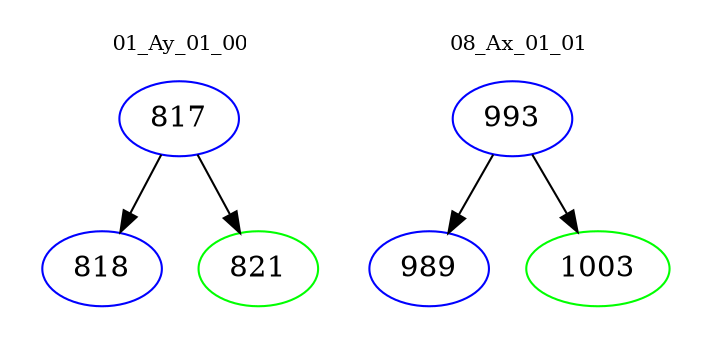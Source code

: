 digraph{
subgraph cluster_0 {
color = white
label = "01_Ay_01_00";
fontsize=10;
T0_817 [label="817", color="blue"]
T0_817 -> T0_818 [color="black"]
T0_818 [label="818", color="blue"]
T0_817 -> T0_821 [color="black"]
T0_821 [label="821", color="green"]
}
subgraph cluster_1 {
color = white
label = "08_Ax_01_01";
fontsize=10;
T1_993 [label="993", color="blue"]
T1_993 -> T1_989 [color="black"]
T1_989 [label="989", color="blue"]
T1_993 -> T1_1003 [color="black"]
T1_1003 [label="1003", color="green"]
}
}
